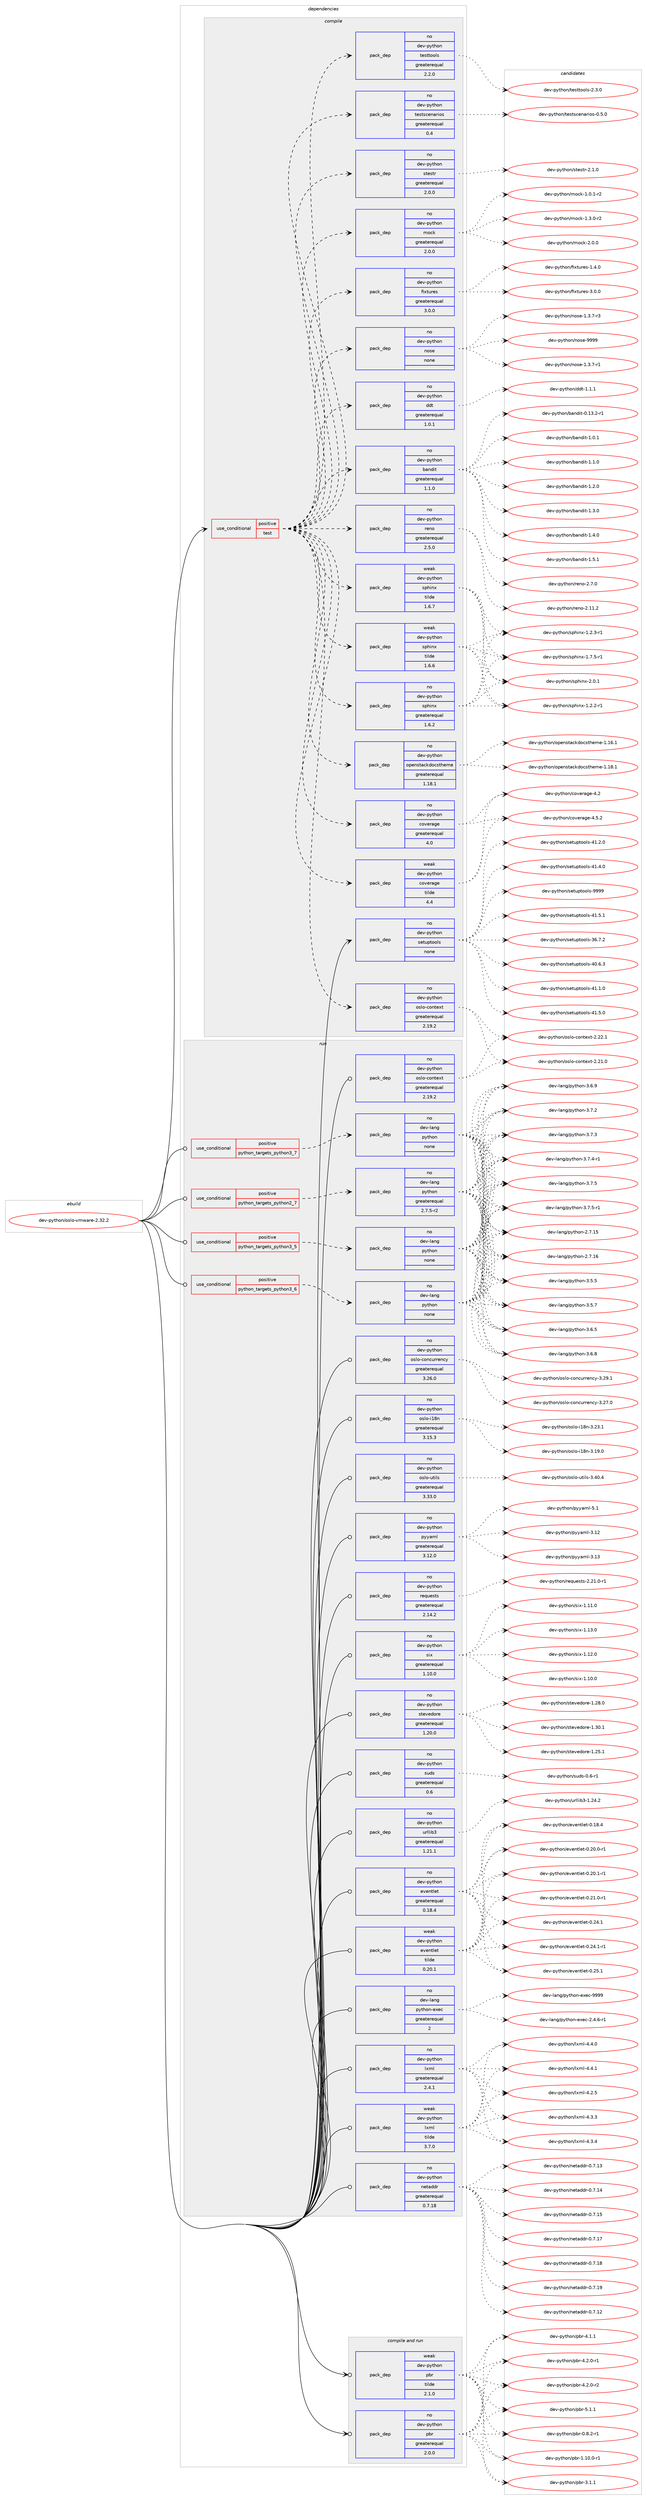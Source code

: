 digraph prolog {

# *************
# Graph options
# *************

newrank=true;
concentrate=true;
compound=true;
graph [rankdir=LR,fontname=Helvetica,fontsize=10,ranksep=1.5];#, ranksep=2.5, nodesep=0.2];
edge  [arrowhead=vee];
node  [fontname=Helvetica,fontsize=10];

# **********
# The ebuild
# **********

subgraph cluster_leftcol {
color=gray;
rank=same;
label=<<i>ebuild</i>>;
id [label="dev-python/oslo-vmware-2.32.2", color=red, width=4, href="../dev-python/oslo-vmware-2.32.2.svg"];
}

# ****************
# The dependencies
# ****************

subgraph cluster_midcol {
color=gray;
label=<<i>dependencies</i>>;
subgraph cluster_compile {
fillcolor="#eeeeee";
style=filled;
label=<<i>compile</i>>;
subgraph cond143905 {
dependency619805 [label=<<TABLE BORDER="0" CELLBORDER="1" CELLSPACING="0" CELLPADDING="4"><TR><TD ROWSPAN="3" CELLPADDING="10">use_conditional</TD></TR><TR><TD>positive</TD></TR><TR><TD>test</TD></TR></TABLE>>, shape=none, color=red];
subgraph pack464090 {
dependency619806 [label=<<TABLE BORDER="0" CELLBORDER="1" CELLSPACING="0" CELLPADDING="4" WIDTH="220"><TR><TD ROWSPAN="6" CELLPADDING="30">pack_dep</TD></TR><TR><TD WIDTH="110">no</TD></TR><TR><TD>dev-python</TD></TR><TR><TD>fixtures</TD></TR><TR><TD>greaterequal</TD></TR><TR><TD>3.0.0</TD></TR></TABLE>>, shape=none, color=blue];
}
dependency619805:e -> dependency619806:w [weight=20,style="dashed",arrowhead="vee"];
subgraph pack464091 {
dependency619807 [label=<<TABLE BORDER="0" CELLBORDER="1" CELLSPACING="0" CELLPADDING="4" WIDTH="220"><TR><TD ROWSPAN="6" CELLPADDING="30">pack_dep</TD></TR><TR><TD WIDTH="110">no</TD></TR><TR><TD>dev-python</TD></TR><TR><TD>mock</TD></TR><TR><TD>greaterequal</TD></TR><TR><TD>2.0.0</TD></TR></TABLE>>, shape=none, color=blue];
}
dependency619805:e -> dependency619807:w [weight=20,style="dashed",arrowhead="vee"];
subgraph pack464092 {
dependency619808 [label=<<TABLE BORDER="0" CELLBORDER="1" CELLSPACING="0" CELLPADDING="4" WIDTH="220"><TR><TD ROWSPAN="6" CELLPADDING="30">pack_dep</TD></TR><TR><TD WIDTH="110">no</TD></TR><TR><TD>dev-python</TD></TR><TR><TD>stestr</TD></TR><TR><TD>greaterequal</TD></TR><TR><TD>2.0.0</TD></TR></TABLE>>, shape=none, color=blue];
}
dependency619805:e -> dependency619808:w [weight=20,style="dashed",arrowhead="vee"];
subgraph pack464093 {
dependency619809 [label=<<TABLE BORDER="0" CELLBORDER="1" CELLSPACING="0" CELLPADDING="4" WIDTH="220"><TR><TD ROWSPAN="6" CELLPADDING="30">pack_dep</TD></TR><TR><TD WIDTH="110">no</TD></TR><TR><TD>dev-python</TD></TR><TR><TD>testscenarios</TD></TR><TR><TD>greaterequal</TD></TR><TR><TD>0.4</TD></TR></TABLE>>, shape=none, color=blue];
}
dependency619805:e -> dependency619809:w [weight=20,style="dashed",arrowhead="vee"];
subgraph pack464094 {
dependency619810 [label=<<TABLE BORDER="0" CELLBORDER="1" CELLSPACING="0" CELLPADDING="4" WIDTH="220"><TR><TD ROWSPAN="6" CELLPADDING="30">pack_dep</TD></TR><TR><TD WIDTH="110">no</TD></TR><TR><TD>dev-python</TD></TR><TR><TD>testtools</TD></TR><TR><TD>greaterequal</TD></TR><TR><TD>2.2.0</TD></TR></TABLE>>, shape=none, color=blue];
}
dependency619805:e -> dependency619810:w [weight=20,style="dashed",arrowhead="vee"];
subgraph pack464095 {
dependency619811 [label=<<TABLE BORDER="0" CELLBORDER="1" CELLSPACING="0" CELLPADDING="4" WIDTH="220"><TR><TD ROWSPAN="6" CELLPADDING="30">pack_dep</TD></TR><TR><TD WIDTH="110">no</TD></TR><TR><TD>dev-python</TD></TR><TR><TD>coverage</TD></TR><TR><TD>greaterequal</TD></TR><TR><TD>4.0</TD></TR></TABLE>>, shape=none, color=blue];
}
dependency619805:e -> dependency619811:w [weight=20,style="dashed",arrowhead="vee"];
subgraph pack464096 {
dependency619812 [label=<<TABLE BORDER="0" CELLBORDER="1" CELLSPACING="0" CELLPADDING="4" WIDTH="220"><TR><TD ROWSPAN="6" CELLPADDING="30">pack_dep</TD></TR><TR><TD WIDTH="110">weak</TD></TR><TR><TD>dev-python</TD></TR><TR><TD>coverage</TD></TR><TR><TD>tilde</TD></TR><TR><TD>4.4</TD></TR></TABLE>>, shape=none, color=blue];
}
dependency619805:e -> dependency619812:w [weight=20,style="dashed",arrowhead="vee"];
subgraph pack464097 {
dependency619813 [label=<<TABLE BORDER="0" CELLBORDER="1" CELLSPACING="0" CELLPADDING="4" WIDTH="220"><TR><TD ROWSPAN="6" CELLPADDING="30">pack_dep</TD></TR><TR><TD WIDTH="110">no</TD></TR><TR><TD>dev-python</TD></TR><TR><TD>openstackdocstheme</TD></TR><TR><TD>greaterequal</TD></TR><TR><TD>1.18.1</TD></TR></TABLE>>, shape=none, color=blue];
}
dependency619805:e -> dependency619813:w [weight=20,style="dashed",arrowhead="vee"];
subgraph pack464098 {
dependency619814 [label=<<TABLE BORDER="0" CELLBORDER="1" CELLSPACING="0" CELLPADDING="4" WIDTH="220"><TR><TD ROWSPAN="6" CELLPADDING="30">pack_dep</TD></TR><TR><TD WIDTH="110">no</TD></TR><TR><TD>dev-python</TD></TR><TR><TD>sphinx</TD></TR><TR><TD>greaterequal</TD></TR><TR><TD>1.6.2</TD></TR></TABLE>>, shape=none, color=blue];
}
dependency619805:e -> dependency619814:w [weight=20,style="dashed",arrowhead="vee"];
subgraph pack464099 {
dependency619815 [label=<<TABLE BORDER="0" CELLBORDER="1" CELLSPACING="0" CELLPADDING="4" WIDTH="220"><TR><TD ROWSPAN="6" CELLPADDING="30">pack_dep</TD></TR><TR><TD WIDTH="110">weak</TD></TR><TR><TD>dev-python</TD></TR><TR><TD>sphinx</TD></TR><TR><TD>tilde</TD></TR><TR><TD>1.6.6</TD></TR></TABLE>>, shape=none, color=blue];
}
dependency619805:e -> dependency619815:w [weight=20,style="dashed",arrowhead="vee"];
subgraph pack464100 {
dependency619816 [label=<<TABLE BORDER="0" CELLBORDER="1" CELLSPACING="0" CELLPADDING="4" WIDTH="220"><TR><TD ROWSPAN="6" CELLPADDING="30">pack_dep</TD></TR><TR><TD WIDTH="110">weak</TD></TR><TR><TD>dev-python</TD></TR><TR><TD>sphinx</TD></TR><TR><TD>tilde</TD></TR><TR><TD>1.6.7</TD></TR></TABLE>>, shape=none, color=blue];
}
dependency619805:e -> dependency619816:w [weight=20,style="dashed",arrowhead="vee"];
subgraph pack464101 {
dependency619817 [label=<<TABLE BORDER="0" CELLBORDER="1" CELLSPACING="0" CELLPADDING="4" WIDTH="220"><TR><TD ROWSPAN="6" CELLPADDING="30">pack_dep</TD></TR><TR><TD WIDTH="110">no</TD></TR><TR><TD>dev-python</TD></TR><TR><TD>reno</TD></TR><TR><TD>greaterequal</TD></TR><TR><TD>2.5.0</TD></TR></TABLE>>, shape=none, color=blue];
}
dependency619805:e -> dependency619817:w [weight=20,style="dashed",arrowhead="vee"];
subgraph pack464102 {
dependency619818 [label=<<TABLE BORDER="0" CELLBORDER="1" CELLSPACING="0" CELLPADDING="4" WIDTH="220"><TR><TD ROWSPAN="6" CELLPADDING="30">pack_dep</TD></TR><TR><TD WIDTH="110">no</TD></TR><TR><TD>dev-python</TD></TR><TR><TD>bandit</TD></TR><TR><TD>greaterequal</TD></TR><TR><TD>1.1.0</TD></TR></TABLE>>, shape=none, color=blue];
}
dependency619805:e -> dependency619818:w [weight=20,style="dashed",arrowhead="vee"];
subgraph pack464103 {
dependency619819 [label=<<TABLE BORDER="0" CELLBORDER="1" CELLSPACING="0" CELLPADDING="4" WIDTH="220"><TR><TD ROWSPAN="6" CELLPADDING="30">pack_dep</TD></TR><TR><TD WIDTH="110">no</TD></TR><TR><TD>dev-python</TD></TR><TR><TD>ddt</TD></TR><TR><TD>greaterequal</TD></TR><TR><TD>1.0.1</TD></TR></TABLE>>, shape=none, color=blue];
}
dependency619805:e -> dependency619819:w [weight=20,style="dashed",arrowhead="vee"];
subgraph pack464104 {
dependency619820 [label=<<TABLE BORDER="0" CELLBORDER="1" CELLSPACING="0" CELLPADDING="4" WIDTH="220"><TR><TD ROWSPAN="6" CELLPADDING="30">pack_dep</TD></TR><TR><TD WIDTH="110">no</TD></TR><TR><TD>dev-python</TD></TR><TR><TD>nose</TD></TR><TR><TD>none</TD></TR><TR><TD></TD></TR></TABLE>>, shape=none, color=blue];
}
dependency619805:e -> dependency619820:w [weight=20,style="dashed",arrowhead="vee"];
subgraph pack464105 {
dependency619821 [label=<<TABLE BORDER="0" CELLBORDER="1" CELLSPACING="0" CELLPADDING="4" WIDTH="220"><TR><TD ROWSPAN="6" CELLPADDING="30">pack_dep</TD></TR><TR><TD WIDTH="110">no</TD></TR><TR><TD>dev-python</TD></TR><TR><TD>oslo-context</TD></TR><TR><TD>greaterequal</TD></TR><TR><TD>2.19.2</TD></TR></TABLE>>, shape=none, color=blue];
}
dependency619805:e -> dependency619821:w [weight=20,style="dashed",arrowhead="vee"];
}
id:e -> dependency619805:w [weight=20,style="solid",arrowhead="vee"];
subgraph pack464106 {
dependency619822 [label=<<TABLE BORDER="0" CELLBORDER="1" CELLSPACING="0" CELLPADDING="4" WIDTH="220"><TR><TD ROWSPAN="6" CELLPADDING="30">pack_dep</TD></TR><TR><TD WIDTH="110">no</TD></TR><TR><TD>dev-python</TD></TR><TR><TD>setuptools</TD></TR><TR><TD>none</TD></TR><TR><TD></TD></TR></TABLE>>, shape=none, color=blue];
}
id:e -> dependency619822:w [weight=20,style="solid",arrowhead="vee"];
}
subgraph cluster_compileandrun {
fillcolor="#eeeeee";
style=filled;
label=<<i>compile and run</i>>;
subgraph pack464107 {
dependency619823 [label=<<TABLE BORDER="0" CELLBORDER="1" CELLSPACING="0" CELLPADDING="4" WIDTH="220"><TR><TD ROWSPAN="6" CELLPADDING="30">pack_dep</TD></TR><TR><TD WIDTH="110">no</TD></TR><TR><TD>dev-python</TD></TR><TR><TD>pbr</TD></TR><TR><TD>greaterequal</TD></TR><TR><TD>2.0.0</TD></TR></TABLE>>, shape=none, color=blue];
}
id:e -> dependency619823:w [weight=20,style="solid",arrowhead="odotvee"];
subgraph pack464108 {
dependency619824 [label=<<TABLE BORDER="0" CELLBORDER="1" CELLSPACING="0" CELLPADDING="4" WIDTH="220"><TR><TD ROWSPAN="6" CELLPADDING="30">pack_dep</TD></TR><TR><TD WIDTH="110">weak</TD></TR><TR><TD>dev-python</TD></TR><TR><TD>pbr</TD></TR><TR><TD>tilde</TD></TR><TR><TD>2.1.0</TD></TR></TABLE>>, shape=none, color=blue];
}
id:e -> dependency619824:w [weight=20,style="solid",arrowhead="odotvee"];
}
subgraph cluster_run {
fillcolor="#eeeeee";
style=filled;
label=<<i>run</i>>;
subgraph cond143906 {
dependency619825 [label=<<TABLE BORDER="0" CELLBORDER="1" CELLSPACING="0" CELLPADDING="4"><TR><TD ROWSPAN="3" CELLPADDING="10">use_conditional</TD></TR><TR><TD>positive</TD></TR><TR><TD>python_targets_python2_7</TD></TR></TABLE>>, shape=none, color=red];
subgraph pack464109 {
dependency619826 [label=<<TABLE BORDER="0" CELLBORDER="1" CELLSPACING="0" CELLPADDING="4" WIDTH="220"><TR><TD ROWSPAN="6" CELLPADDING="30">pack_dep</TD></TR><TR><TD WIDTH="110">no</TD></TR><TR><TD>dev-lang</TD></TR><TR><TD>python</TD></TR><TR><TD>greaterequal</TD></TR><TR><TD>2.7.5-r2</TD></TR></TABLE>>, shape=none, color=blue];
}
dependency619825:e -> dependency619826:w [weight=20,style="dashed",arrowhead="vee"];
}
id:e -> dependency619825:w [weight=20,style="solid",arrowhead="odot"];
subgraph cond143907 {
dependency619827 [label=<<TABLE BORDER="0" CELLBORDER="1" CELLSPACING="0" CELLPADDING="4"><TR><TD ROWSPAN="3" CELLPADDING="10">use_conditional</TD></TR><TR><TD>positive</TD></TR><TR><TD>python_targets_python3_5</TD></TR></TABLE>>, shape=none, color=red];
subgraph pack464110 {
dependency619828 [label=<<TABLE BORDER="0" CELLBORDER="1" CELLSPACING="0" CELLPADDING="4" WIDTH="220"><TR><TD ROWSPAN="6" CELLPADDING="30">pack_dep</TD></TR><TR><TD WIDTH="110">no</TD></TR><TR><TD>dev-lang</TD></TR><TR><TD>python</TD></TR><TR><TD>none</TD></TR><TR><TD></TD></TR></TABLE>>, shape=none, color=blue];
}
dependency619827:e -> dependency619828:w [weight=20,style="dashed",arrowhead="vee"];
}
id:e -> dependency619827:w [weight=20,style="solid",arrowhead="odot"];
subgraph cond143908 {
dependency619829 [label=<<TABLE BORDER="0" CELLBORDER="1" CELLSPACING="0" CELLPADDING="4"><TR><TD ROWSPAN="3" CELLPADDING="10">use_conditional</TD></TR><TR><TD>positive</TD></TR><TR><TD>python_targets_python3_6</TD></TR></TABLE>>, shape=none, color=red];
subgraph pack464111 {
dependency619830 [label=<<TABLE BORDER="0" CELLBORDER="1" CELLSPACING="0" CELLPADDING="4" WIDTH="220"><TR><TD ROWSPAN="6" CELLPADDING="30">pack_dep</TD></TR><TR><TD WIDTH="110">no</TD></TR><TR><TD>dev-lang</TD></TR><TR><TD>python</TD></TR><TR><TD>none</TD></TR><TR><TD></TD></TR></TABLE>>, shape=none, color=blue];
}
dependency619829:e -> dependency619830:w [weight=20,style="dashed",arrowhead="vee"];
}
id:e -> dependency619829:w [weight=20,style="solid",arrowhead="odot"];
subgraph cond143909 {
dependency619831 [label=<<TABLE BORDER="0" CELLBORDER="1" CELLSPACING="0" CELLPADDING="4"><TR><TD ROWSPAN="3" CELLPADDING="10">use_conditional</TD></TR><TR><TD>positive</TD></TR><TR><TD>python_targets_python3_7</TD></TR></TABLE>>, shape=none, color=red];
subgraph pack464112 {
dependency619832 [label=<<TABLE BORDER="0" CELLBORDER="1" CELLSPACING="0" CELLPADDING="4" WIDTH="220"><TR><TD ROWSPAN="6" CELLPADDING="30">pack_dep</TD></TR><TR><TD WIDTH="110">no</TD></TR><TR><TD>dev-lang</TD></TR><TR><TD>python</TD></TR><TR><TD>none</TD></TR><TR><TD></TD></TR></TABLE>>, shape=none, color=blue];
}
dependency619831:e -> dependency619832:w [weight=20,style="dashed",arrowhead="vee"];
}
id:e -> dependency619831:w [weight=20,style="solid",arrowhead="odot"];
subgraph pack464113 {
dependency619833 [label=<<TABLE BORDER="0" CELLBORDER="1" CELLSPACING="0" CELLPADDING="4" WIDTH="220"><TR><TD ROWSPAN="6" CELLPADDING="30">pack_dep</TD></TR><TR><TD WIDTH="110">no</TD></TR><TR><TD>dev-lang</TD></TR><TR><TD>python-exec</TD></TR><TR><TD>greaterequal</TD></TR><TR><TD>2</TD></TR></TABLE>>, shape=none, color=blue];
}
id:e -> dependency619833:w [weight=20,style="solid",arrowhead="odot"];
subgraph pack464114 {
dependency619834 [label=<<TABLE BORDER="0" CELLBORDER="1" CELLSPACING="0" CELLPADDING="4" WIDTH="220"><TR><TD ROWSPAN="6" CELLPADDING="30">pack_dep</TD></TR><TR><TD WIDTH="110">no</TD></TR><TR><TD>dev-python</TD></TR><TR><TD>eventlet</TD></TR><TR><TD>greaterequal</TD></TR><TR><TD>0.18.4</TD></TR></TABLE>>, shape=none, color=blue];
}
id:e -> dependency619834:w [weight=20,style="solid",arrowhead="odot"];
subgraph pack464115 {
dependency619835 [label=<<TABLE BORDER="0" CELLBORDER="1" CELLSPACING="0" CELLPADDING="4" WIDTH="220"><TR><TD ROWSPAN="6" CELLPADDING="30">pack_dep</TD></TR><TR><TD WIDTH="110">no</TD></TR><TR><TD>dev-python</TD></TR><TR><TD>lxml</TD></TR><TR><TD>greaterequal</TD></TR><TR><TD>2.4.1</TD></TR></TABLE>>, shape=none, color=blue];
}
id:e -> dependency619835:w [weight=20,style="solid",arrowhead="odot"];
subgraph pack464116 {
dependency619836 [label=<<TABLE BORDER="0" CELLBORDER="1" CELLSPACING="0" CELLPADDING="4" WIDTH="220"><TR><TD ROWSPAN="6" CELLPADDING="30">pack_dep</TD></TR><TR><TD WIDTH="110">no</TD></TR><TR><TD>dev-python</TD></TR><TR><TD>netaddr</TD></TR><TR><TD>greaterequal</TD></TR><TR><TD>0.7.18</TD></TR></TABLE>>, shape=none, color=blue];
}
id:e -> dependency619836:w [weight=20,style="solid",arrowhead="odot"];
subgraph pack464117 {
dependency619837 [label=<<TABLE BORDER="0" CELLBORDER="1" CELLSPACING="0" CELLPADDING="4" WIDTH="220"><TR><TD ROWSPAN="6" CELLPADDING="30">pack_dep</TD></TR><TR><TD WIDTH="110">no</TD></TR><TR><TD>dev-python</TD></TR><TR><TD>oslo-concurrency</TD></TR><TR><TD>greaterequal</TD></TR><TR><TD>3.26.0</TD></TR></TABLE>>, shape=none, color=blue];
}
id:e -> dependency619837:w [weight=20,style="solid",arrowhead="odot"];
subgraph pack464118 {
dependency619838 [label=<<TABLE BORDER="0" CELLBORDER="1" CELLSPACING="0" CELLPADDING="4" WIDTH="220"><TR><TD ROWSPAN="6" CELLPADDING="30">pack_dep</TD></TR><TR><TD WIDTH="110">no</TD></TR><TR><TD>dev-python</TD></TR><TR><TD>oslo-context</TD></TR><TR><TD>greaterequal</TD></TR><TR><TD>2.19.2</TD></TR></TABLE>>, shape=none, color=blue];
}
id:e -> dependency619838:w [weight=20,style="solid",arrowhead="odot"];
subgraph pack464119 {
dependency619839 [label=<<TABLE BORDER="0" CELLBORDER="1" CELLSPACING="0" CELLPADDING="4" WIDTH="220"><TR><TD ROWSPAN="6" CELLPADDING="30">pack_dep</TD></TR><TR><TD WIDTH="110">no</TD></TR><TR><TD>dev-python</TD></TR><TR><TD>oslo-i18n</TD></TR><TR><TD>greaterequal</TD></TR><TR><TD>3.15.3</TD></TR></TABLE>>, shape=none, color=blue];
}
id:e -> dependency619839:w [weight=20,style="solid",arrowhead="odot"];
subgraph pack464120 {
dependency619840 [label=<<TABLE BORDER="0" CELLBORDER="1" CELLSPACING="0" CELLPADDING="4" WIDTH="220"><TR><TD ROWSPAN="6" CELLPADDING="30">pack_dep</TD></TR><TR><TD WIDTH="110">no</TD></TR><TR><TD>dev-python</TD></TR><TR><TD>oslo-utils</TD></TR><TR><TD>greaterequal</TD></TR><TR><TD>3.33.0</TD></TR></TABLE>>, shape=none, color=blue];
}
id:e -> dependency619840:w [weight=20,style="solid",arrowhead="odot"];
subgraph pack464121 {
dependency619841 [label=<<TABLE BORDER="0" CELLBORDER="1" CELLSPACING="0" CELLPADDING="4" WIDTH="220"><TR><TD ROWSPAN="6" CELLPADDING="30">pack_dep</TD></TR><TR><TD WIDTH="110">no</TD></TR><TR><TD>dev-python</TD></TR><TR><TD>pyyaml</TD></TR><TR><TD>greaterequal</TD></TR><TR><TD>3.12.0</TD></TR></TABLE>>, shape=none, color=blue];
}
id:e -> dependency619841:w [weight=20,style="solid",arrowhead="odot"];
subgraph pack464122 {
dependency619842 [label=<<TABLE BORDER="0" CELLBORDER="1" CELLSPACING="0" CELLPADDING="4" WIDTH="220"><TR><TD ROWSPAN="6" CELLPADDING="30">pack_dep</TD></TR><TR><TD WIDTH="110">no</TD></TR><TR><TD>dev-python</TD></TR><TR><TD>requests</TD></TR><TR><TD>greaterequal</TD></TR><TR><TD>2.14.2</TD></TR></TABLE>>, shape=none, color=blue];
}
id:e -> dependency619842:w [weight=20,style="solid",arrowhead="odot"];
subgraph pack464123 {
dependency619843 [label=<<TABLE BORDER="0" CELLBORDER="1" CELLSPACING="0" CELLPADDING="4" WIDTH="220"><TR><TD ROWSPAN="6" CELLPADDING="30">pack_dep</TD></TR><TR><TD WIDTH="110">no</TD></TR><TR><TD>dev-python</TD></TR><TR><TD>six</TD></TR><TR><TD>greaterequal</TD></TR><TR><TD>1.10.0</TD></TR></TABLE>>, shape=none, color=blue];
}
id:e -> dependency619843:w [weight=20,style="solid",arrowhead="odot"];
subgraph pack464124 {
dependency619844 [label=<<TABLE BORDER="0" CELLBORDER="1" CELLSPACING="0" CELLPADDING="4" WIDTH="220"><TR><TD ROWSPAN="6" CELLPADDING="30">pack_dep</TD></TR><TR><TD WIDTH="110">no</TD></TR><TR><TD>dev-python</TD></TR><TR><TD>stevedore</TD></TR><TR><TD>greaterequal</TD></TR><TR><TD>1.20.0</TD></TR></TABLE>>, shape=none, color=blue];
}
id:e -> dependency619844:w [weight=20,style="solid",arrowhead="odot"];
subgraph pack464125 {
dependency619845 [label=<<TABLE BORDER="0" CELLBORDER="1" CELLSPACING="0" CELLPADDING="4" WIDTH="220"><TR><TD ROWSPAN="6" CELLPADDING="30">pack_dep</TD></TR><TR><TD WIDTH="110">no</TD></TR><TR><TD>dev-python</TD></TR><TR><TD>suds</TD></TR><TR><TD>greaterequal</TD></TR><TR><TD>0.6</TD></TR></TABLE>>, shape=none, color=blue];
}
id:e -> dependency619845:w [weight=20,style="solid",arrowhead="odot"];
subgraph pack464126 {
dependency619846 [label=<<TABLE BORDER="0" CELLBORDER="1" CELLSPACING="0" CELLPADDING="4" WIDTH="220"><TR><TD ROWSPAN="6" CELLPADDING="30">pack_dep</TD></TR><TR><TD WIDTH="110">no</TD></TR><TR><TD>dev-python</TD></TR><TR><TD>urllib3</TD></TR><TR><TD>greaterequal</TD></TR><TR><TD>1.21.1</TD></TR></TABLE>>, shape=none, color=blue];
}
id:e -> dependency619846:w [weight=20,style="solid",arrowhead="odot"];
subgraph pack464127 {
dependency619847 [label=<<TABLE BORDER="0" CELLBORDER="1" CELLSPACING="0" CELLPADDING="4" WIDTH="220"><TR><TD ROWSPAN="6" CELLPADDING="30">pack_dep</TD></TR><TR><TD WIDTH="110">weak</TD></TR><TR><TD>dev-python</TD></TR><TR><TD>eventlet</TD></TR><TR><TD>tilde</TD></TR><TR><TD>0.20.1</TD></TR></TABLE>>, shape=none, color=blue];
}
id:e -> dependency619847:w [weight=20,style="solid",arrowhead="odot"];
subgraph pack464128 {
dependency619848 [label=<<TABLE BORDER="0" CELLBORDER="1" CELLSPACING="0" CELLPADDING="4" WIDTH="220"><TR><TD ROWSPAN="6" CELLPADDING="30">pack_dep</TD></TR><TR><TD WIDTH="110">weak</TD></TR><TR><TD>dev-python</TD></TR><TR><TD>lxml</TD></TR><TR><TD>tilde</TD></TR><TR><TD>3.7.0</TD></TR></TABLE>>, shape=none, color=blue];
}
id:e -> dependency619848:w [weight=20,style="solid",arrowhead="odot"];
}
}

# **************
# The candidates
# **************

subgraph cluster_choices {
rank=same;
color=gray;
label=<<i>candidates</i>>;

subgraph choice464090 {
color=black;
nodesep=1;
choice1001011184511212111610411111047102105120116117114101115454946524648 [label="dev-python/fixtures-1.4.0", color=red, width=4,href="../dev-python/fixtures-1.4.0.svg"];
choice1001011184511212111610411111047102105120116117114101115455146484648 [label="dev-python/fixtures-3.0.0", color=red, width=4,href="../dev-python/fixtures-3.0.0.svg"];
dependency619806:e -> choice1001011184511212111610411111047102105120116117114101115454946524648:w [style=dotted,weight="100"];
dependency619806:e -> choice1001011184511212111610411111047102105120116117114101115455146484648:w [style=dotted,weight="100"];
}
subgraph choice464091 {
color=black;
nodesep=1;
choice1001011184511212111610411111047109111991074549464846494511450 [label="dev-python/mock-1.0.1-r2", color=red, width=4,href="../dev-python/mock-1.0.1-r2.svg"];
choice1001011184511212111610411111047109111991074549465146484511450 [label="dev-python/mock-1.3.0-r2", color=red, width=4,href="../dev-python/mock-1.3.0-r2.svg"];
choice100101118451121211161041111104710911199107455046484648 [label="dev-python/mock-2.0.0", color=red, width=4,href="../dev-python/mock-2.0.0.svg"];
dependency619807:e -> choice1001011184511212111610411111047109111991074549464846494511450:w [style=dotted,weight="100"];
dependency619807:e -> choice1001011184511212111610411111047109111991074549465146484511450:w [style=dotted,weight="100"];
dependency619807:e -> choice100101118451121211161041111104710911199107455046484648:w [style=dotted,weight="100"];
}
subgraph choice464092 {
color=black;
nodesep=1;
choice1001011184511212111610411111047115116101115116114455046494648 [label="dev-python/stestr-2.1.0", color=red, width=4,href="../dev-python/stestr-2.1.0.svg"];
dependency619808:e -> choice1001011184511212111610411111047115116101115116114455046494648:w [style=dotted,weight="100"];
}
subgraph choice464093 {
color=black;
nodesep=1;
choice10010111845112121116104111110471161011151161159910111097114105111115454846534648 [label="dev-python/testscenarios-0.5.0", color=red, width=4,href="../dev-python/testscenarios-0.5.0.svg"];
dependency619809:e -> choice10010111845112121116104111110471161011151161159910111097114105111115454846534648:w [style=dotted,weight="100"];
}
subgraph choice464094 {
color=black;
nodesep=1;
choice1001011184511212111610411111047116101115116116111111108115455046514648 [label="dev-python/testtools-2.3.0", color=red, width=4,href="../dev-python/testtools-2.3.0.svg"];
dependency619810:e -> choice1001011184511212111610411111047116101115116116111111108115455046514648:w [style=dotted,weight="100"];
}
subgraph choice464095 {
color=black;
nodesep=1;
choice1001011184511212111610411111047991111181011149710310145524650 [label="dev-python/coverage-4.2", color=red, width=4,href="../dev-python/coverage-4.2.svg"];
choice10010111845112121116104111110479911111810111497103101455246534650 [label="dev-python/coverage-4.5.2", color=red, width=4,href="../dev-python/coverage-4.5.2.svg"];
dependency619811:e -> choice1001011184511212111610411111047991111181011149710310145524650:w [style=dotted,weight="100"];
dependency619811:e -> choice10010111845112121116104111110479911111810111497103101455246534650:w [style=dotted,weight="100"];
}
subgraph choice464096 {
color=black;
nodesep=1;
choice1001011184511212111610411111047991111181011149710310145524650 [label="dev-python/coverage-4.2", color=red, width=4,href="../dev-python/coverage-4.2.svg"];
choice10010111845112121116104111110479911111810111497103101455246534650 [label="dev-python/coverage-4.5.2", color=red, width=4,href="../dev-python/coverage-4.5.2.svg"];
dependency619812:e -> choice1001011184511212111610411111047991111181011149710310145524650:w [style=dotted,weight="100"];
dependency619812:e -> choice10010111845112121116104111110479911111810111497103101455246534650:w [style=dotted,weight="100"];
}
subgraph choice464097 {
color=black;
nodesep=1;
choice100101118451121211161041111104711111210111011511697991071001119911511610410110910145494649544649 [label="dev-python/openstackdocstheme-1.16.1", color=red, width=4,href="../dev-python/openstackdocstheme-1.16.1.svg"];
choice100101118451121211161041111104711111210111011511697991071001119911511610410110910145494649564649 [label="dev-python/openstackdocstheme-1.18.1", color=red, width=4,href="../dev-python/openstackdocstheme-1.18.1.svg"];
dependency619813:e -> choice100101118451121211161041111104711111210111011511697991071001119911511610410110910145494649544649:w [style=dotted,weight="100"];
dependency619813:e -> choice100101118451121211161041111104711111210111011511697991071001119911511610410110910145494649564649:w [style=dotted,weight="100"];
}
subgraph choice464098 {
color=black;
nodesep=1;
choice10010111845112121116104111110471151121041051101204549465046504511449 [label="dev-python/sphinx-1.2.2-r1", color=red, width=4,href="../dev-python/sphinx-1.2.2-r1.svg"];
choice10010111845112121116104111110471151121041051101204549465046514511449 [label="dev-python/sphinx-1.2.3-r1", color=red, width=4,href="../dev-python/sphinx-1.2.3-r1.svg"];
choice10010111845112121116104111110471151121041051101204549465546534511449 [label="dev-python/sphinx-1.7.5-r1", color=red, width=4,href="../dev-python/sphinx-1.7.5-r1.svg"];
choice1001011184511212111610411111047115112104105110120455046484649 [label="dev-python/sphinx-2.0.1", color=red, width=4,href="../dev-python/sphinx-2.0.1.svg"];
dependency619814:e -> choice10010111845112121116104111110471151121041051101204549465046504511449:w [style=dotted,weight="100"];
dependency619814:e -> choice10010111845112121116104111110471151121041051101204549465046514511449:w [style=dotted,weight="100"];
dependency619814:e -> choice10010111845112121116104111110471151121041051101204549465546534511449:w [style=dotted,weight="100"];
dependency619814:e -> choice1001011184511212111610411111047115112104105110120455046484649:w [style=dotted,weight="100"];
}
subgraph choice464099 {
color=black;
nodesep=1;
choice10010111845112121116104111110471151121041051101204549465046504511449 [label="dev-python/sphinx-1.2.2-r1", color=red, width=4,href="../dev-python/sphinx-1.2.2-r1.svg"];
choice10010111845112121116104111110471151121041051101204549465046514511449 [label="dev-python/sphinx-1.2.3-r1", color=red, width=4,href="../dev-python/sphinx-1.2.3-r1.svg"];
choice10010111845112121116104111110471151121041051101204549465546534511449 [label="dev-python/sphinx-1.7.5-r1", color=red, width=4,href="../dev-python/sphinx-1.7.5-r1.svg"];
choice1001011184511212111610411111047115112104105110120455046484649 [label="dev-python/sphinx-2.0.1", color=red, width=4,href="../dev-python/sphinx-2.0.1.svg"];
dependency619815:e -> choice10010111845112121116104111110471151121041051101204549465046504511449:w [style=dotted,weight="100"];
dependency619815:e -> choice10010111845112121116104111110471151121041051101204549465046514511449:w [style=dotted,weight="100"];
dependency619815:e -> choice10010111845112121116104111110471151121041051101204549465546534511449:w [style=dotted,weight="100"];
dependency619815:e -> choice1001011184511212111610411111047115112104105110120455046484649:w [style=dotted,weight="100"];
}
subgraph choice464100 {
color=black;
nodesep=1;
choice10010111845112121116104111110471151121041051101204549465046504511449 [label="dev-python/sphinx-1.2.2-r1", color=red, width=4,href="../dev-python/sphinx-1.2.2-r1.svg"];
choice10010111845112121116104111110471151121041051101204549465046514511449 [label="dev-python/sphinx-1.2.3-r1", color=red, width=4,href="../dev-python/sphinx-1.2.3-r1.svg"];
choice10010111845112121116104111110471151121041051101204549465546534511449 [label="dev-python/sphinx-1.7.5-r1", color=red, width=4,href="../dev-python/sphinx-1.7.5-r1.svg"];
choice1001011184511212111610411111047115112104105110120455046484649 [label="dev-python/sphinx-2.0.1", color=red, width=4,href="../dev-python/sphinx-2.0.1.svg"];
dependency619816:e -> choice10010111845112121116104111110471151121041051101204549465046504511449:w [style=dotted,weight="100"];
dependency619816:e -> choice10010111845112121116104111110471151121041051101204549465046514511449:w [style=dotted,weight="100"];
dependency619816:e -> choice10010111845112121116104111110471151121041051101204549465546534511449:w [style=dotted,weight="100"];
dependency619816:e -> choice1001011184511212111610411111047115112104105110120455046484649:w [style=dotted,weight="100"];
}
subgraph choice464101 {
color=black;
nodesep=1;
choice100101118451121211161041111104711410111011145504649494650 [label="dev-python/reno-2.11.2", color=red, width=4,href="../dev-python/reno-2.11.2.svg"];
choice1001011184511212111610411111047114101110111455046554648 [label="dev-python/reno-2.7.0", color=red, width=4,href="../dev-python/reno-2.7.0.svg"];
dependency619817:e -> choice100101118451121211161041111104711410111011145504649494650:w [style=dotted,weight="100"];
dependency619817:e -> choice1001011184511212111610411111047114101110111455046554648:w [style=dotted,weight="100"];
}
subgraph choice464102 {
color=black;
nodesep=1;
choice10010111845112121116104111110479897110100105116454846495146504511449 [label="dev-python/bandit-0.13.2-r1", color=red, width=4,href="../dev-python/bandit-0.13.2-r1.svg"];
choice10010111845112121116104111110479897110100105116454946484649 [label="dev-python/bandit-1.0.1", color=red, width=4,href="../dev-python/bandit-1.0.1.svg"];
choice10010111845112121116104111110479897110100105116454946494648 [label="dev-python/bandit-1.1.0", color=red, width=4,href="../dev-python/bandit-1.1.0.svg"];
choice10010111845112121116104111110479897110100105116454946504648 [label="dev-python/bandit-1.2.0", color=red, width=4,href="../dev-python/bandit-1.2.0.svg"];
choice10010111845112121116104111110479897110100105116454946514648 [label="dev-python/bandit-1.3.0", color=red, width=4,href="../dev-python/bandit-1.3.0.svg"];
choice10010111845112121116104111110479897110100105116454946524648 [label="dev-python/bandit-1.4.0", color=red, width=4,href="../dev-python/bandit-1.4.0.svg"];
choice10010111845112121116104111110479897110100105116454946534649 [label="dev-python/bandit-1.5.1", color=red, width=4,href="../dev-python/bandit-1.5.1.svg"];
dependency619818:e -> choice10010111845112121116104111110479897110100105116454846495146504511449:w [style=dotted,weight="100"];
dependency619818:e -> choice10010111845112121116104111110479897110100105116454946484649:w [style=dotted,weight="100"];
dependency619818:e -> choice10010111845112121116104111110479897110100105116454946494648:w [style=dotted,weight="100"];
dependency619818:e -> choice10010111845112121116104111110479897110100105116454946504648:w [style=dotted,weight="100"];
dependency619818:e -> choice10010111845112121116104111110479897110100105116454946514648:w [style=dotted,weight="100"];
dependency619818:e -> choice10010111845112121116104111110479897110100105116454946524648:w [style=dotted,weight="100"];
dependency619818:e -> choice10010111845112121116104111110479897110100105116454946534649:w [style=dotted,weight="100"];
}
subgraph choice464103 {
color=black;
nodesep=1;
choice1001011184511212111610411111047100100116454946494649 [label="dev-python/ddt-1.1.1", color=red, width=4,href="../dev-python/ddt-1.1.1.svg"];
dependency619819:e -> choice1001011184511212111610411111047100100116454946494649:w [style=dotted,weight="100"];
}
subgraph choice464104 {
color=black;
nodesep=1;
choice10010111845112121116104111110471101111151014549465146554511449 [label="dev-python/nose-1.3.7-r1", color=red, width=4,href="../dev-python/nose-1.3.7-r1.svg"];
choice10010111845112121116104111110471101111151014549465146554511451 [label="dev-python/nose-1.3.7-r3", color=red, width=4,href="../dev-python/nose-1.3.7-r3.svg"];
choice10010111845112121116104111110471101111151014557575757 [label="dev-python/nose-9999", color=red, width=4,href="../dev-python/nose-9999.svg"];
dependency619820:e -> choice10010111845112121116104111110471101111151014549465146554511449:w [style=dotted,weight="100"];
dependency619820:e -> choice10010111845112121116104111110471101111151014549465146554511451:w [style=dotted,weight="100"];
dependency619820:e -> choice10010111845112121116104111110471101111151014557575757:w [style=dotted,weight="100"];
}
subgraph choice464105 {
color=black;
nodesep=1;
choice1001011184511212111610411111047111115108111459911111011610112011645504650494648 [label="dev-python/oslo-context-2.21.0", color=red, width=4,href="../dev-python/oslo-context-2.21.0.svg"];
choice1001011184511212111610411111047111115108111459911111011610112011645504650504649 [label="dev-python/oslo-context-2.22.1", color=red, width=4,href="../dev-python/oslo-context-2.22.1.svg"];
dependency619821:e -> choice1001011184511212111610411111047111115108111459911111011610112011645504650494648:w [style=dotted,weight="100"];
dependency619821:e -> choice1001011184511212111610411111047111115108111459911111011610112011645504650504649:w [style=dotted,weight="100"];
}
subgraph choice464106 {
color=black;
nodesep=1;
choice100101118451121211161041111104711510111611711211611111110811545515446554650 [label="dev-python/setuptools-36.7.2", color=red, width=4,href="../dev-python/setuptools-36.7.2.svg"];
choice100101118451121211161041111104711510111611711211611111110811545524846544651 [label="dev-python/setuptools-40.6.3", color=red, width=4,href="../dev-python/setuptools-40.6.3.svg"];
choice100101118451121211161041111104711510111611711211611111110811545524946494648 [label="dev-python/setuptools-41.1.0", color=red, width=4,href="../dev-python/setuptools-41.1.0.svg"];
choice100101118451121211161041111104711510111611711211611111110811545524946504648 [label="dev-python/setuptools-41.2.0", color=red, width=4,href="../dev-python/setuptools-41.2.0.svg"];
choice100101118451121211161041111104711510111611711211611111110811545524946524648 [label="dev-python/setuptools-41.4.0", color=red, width=4,href="../dev-python/setuptools-41.4.0.svg"];
choice100101118451121211161041111104711510111611711211611111110811545524946534648 [label="dev-python/setuptools-41.5.0", color=red, width=4,href="../dev-python/setuptools-41.5.0.svg"];
choice100101118451121211161041111104711510111611711211611111110811545524946534649 [label="dev-python/setuptools-41.5.1", color=red, width=4,href="../dev-python/setuptools-41.5.1.svg"];
choice10010111845112121116104111110471151011161171121161111111081154557575757 [label="dev-python/setuptools-9999", color=red, width=4,href="../dev-python/setuptools-9999.svg"];
dependency619822:e -> choice100101118451121211161041111104711510111611711211611111110811545515446554650:w [style=dotted,weight="100"];
dependency619822:e -> choice100101118451121211161041111104711510111611711211611111110811545524846544651:w [style=dotted,weight="100"];
dependency619822:e -> choice100101118451121211161041111104711510111611711211611111110811545524946494648:w [style=dotted,weight="100"];
dependency619822:e -> choice100101118451121211161041111104711510111611711211611111110811545524946504648:w [style=dotted,weight="100"];
dependency619822:e -> choice100101118451121211161041111104711510111611711211611111110811545524946524648:w [style=dotted,weight="100"];
dependency619822:e -> choice100101118451121211161041111104711510111611711211611111110811545524946534648:w [style=dotted,weight="100"];
dependency619822:e -> choice100101118451121211161041111104711510111611711211611111110811545524946534649:w [style=dotted,weight="100"];
dependency619822:e -> choice10010111845112121116104111110471151011161171121161111111081154557575757:w [style=dotted,weight="100"];
}
subgraph choice464107 {
color=black;
nodesep=1;
choice1001011184511212111610411111047112981144548465646504511449 [label="dev-python/pbr-0.8.2-r1", color=red, width=4,href="../dev-python/pbr-0.8.2-r1.svg"];
choice100101118451121211161041111104711298114454946494846484511449 [label="dev-python/pbr-1.10.0-r1", color=red, width=4,href="../dev-python/pbr-1.10.0-r1.svg"];
choice100101118451121211161041111104711298114455146494649 [label="dev-python/pbr-3.1.1", color=red, width=4,href="../dev-python/pbr-3.1.1.svg"];
choice100101118451121211161041111104711298114455246494649 [label="dev-python/pbr-4.1.1", color=red, width=4,href="../dev-python/pbr-4.1.1.svg"];
choice1001011184511212111610411111047112981144552465046484511449 [label="dev-python/pbr-4.2.0-r1", color=red, width=4,href="../dev-python/pbr-4.2.0-r1.svg"];
choice1001011184511212111610411111047112981144552465046484511450 [label="dev-python/pbr-4.2.0-r2", color=red, width=4,href="../dev-python/pbr-4.2.0-r2.svg"];
choice100101118451121211161041111104711298114455346494649 [label="dev-python/pbr-5.1.1", color=red, width=4,href="../dev-python/pbr-5.1.1.svg"];
dependency619823:e -> choice1001011184511212111610411111047112981144548465646504511449:w [style=dotted,weight="100"];
dependency619823:e -> choice100101118451121211161041111104711298114454946494846484511449:w [style=dotted,weight="100"];
dependency619823:e -> choice100101118451121211161041111104711298114455146494649:w [style=dotted,weight="100"];
dependency619823:e -> choice100101118451121211161041111104711298114455246494649:w [style=dotted,weight="100"];
dependency619823:e -> choice1001011184511212111610411111047112981144552465046484511449:w [style=dotted,weight="100"];
dependency619823:e -> choice1001011184511212111610411111047112981144552465046484511450:w [style=dotted,weight="100"];
dependency619823:e -> choice100101118451121211161041111104711298114455346494649:w [style=dotted,weight="100"];
}
subgraph choice464108 {
color=black;
nodesep=1;
choice1001011184511212111610411111047112981144548465646504511449 [label="dev-python/pbr-0.8.2-r1", color=red, width=4,href="../dev-python/pbr-0.8.2-r1.svg"];
choice100101118451121211161041111104711298114454946494846484511449 [label="dev-python/pbr-1.10.0-r1", color=red, width=4,href="../dev-python/pbr-1.10.0-r1.svg"];
choice100101118451121211161041111104711298114455146494649 [label="dev-python/pbr-3.1.1", color=red, width=4,href="../dev-python/pbr-3.1.1.svg"];
choice100101118451121211161041111104711298114455246494649 [label="dev-python/pbr-4.1.1", color=red, width=4,href="../dev-python/pbr-4.1.1.svg"];
choice1001011184511212111610411111047112981144552465046484511449 [label="dev-python/pbr-4.2.0-r1", color=red, width=4,href="../dev-python/pbr-4.2.0-r1.svg"];
choice1001011184511212111610411111047112981144552465046484511450 [label="dev-python/pbr-4.2.0-r2", color=red, width=4,href="../dev-python/pbr-4.2.0-r2.svg"];
choice100101118451121211161041111104711298114455346494649 [label="dev-python/pbr-5.1.1", color=red, width=4,href="../dev-python/pbr-5.1.1.svg"];
dependency619824:e -> choice1001011184511212111610411111047112981144548465646504511449:w [style=dotted,weight="100"];
dependency619824:e -> choice100101118451121211161041111104711298114454946494846484511449:w [style=dotted,weight="100"];
dependency619824:e -> choice100101118451121211161041111104711298114455146494649:w [style=dotted,weight="100"];
dependency619824:e -> choice100101118451121211161041111104711298114455246494649:w [style=dotted,weight="100"];
dependency619824:e -> choice1001011184511212111610411111047112981144552465046484511449:w [style=dotted,weight="100"];
dependency619824:e -> choice1001011184511212111610411111047112981144552465046484511450:w [style=dotted,weight="100"];
dependency619824:e -> choice100101118451121211161041111104711298114455346494649:w [style=dotted,weight="100"];
}
subgraph choice464109 {
color=black;
nodesep=1;
choice10010111845108971101034711212111610411111045504655464953 [label="dev-lang/python-2.7.15", color=red, width=4,href="../dev-lang/python-2.7.15.svg"];
choice10010111845108971101034711212111610411111045504655464954 [label="dev-lang/python-2.7.16", color=red, width=4,href="../dev-lang/python-2.7.16.svg"];
choice100101118451089711010347112121116104111110455146534653 [label="dev-lang/python-3.5.5", color=red, width=4,href="../dev-lang/python-3.5.5.svg"];
choice100101118451089711010347112121116104111110455146534655 [label="dev-lang/python-3.5.7", color=red, width=4,href="../dev-lang/python-3.5.7.svg"];
choice100101118451089711010347112121116104111110455146544653 [label="dev-lang/python-3.6.5", color=red, width=4,href="../dev-lang/python-3.6.5.svg"];
choice100101118451089711010347112121116104111110455146544656 [label="dev-lang/python-3.6.8", color=red, width=4,href="../dev-lang/python-3.6.8.svg"];
choice100101118451089711010347112121116104111110455146544657 [label="dev-lang/python-3.6.9", color=red, width=4,href="../dev-lang/python-3.6.9.svg"];
choice100101118451089711010347112121116104111110455146554650 [label="dev-lang/python-3.7.2", color=red, width=4,href="../dev-lang/python-3.7.2.svg"];
choice100101118451089711010347112121116104111110455146554651 [label="dev-lang/python-3.7.3", color=red, width=4,href="../dev-lang/python-3.7.3.svg"];
choice1001011184510897110103471121211161041111104551465546524511449 [label="dev-lang/python-3.7.4-r1", color=red, width=4,href="../dev-lang/python-3.7.4-r1.svg"];
choice100101118451089711010347112121116104111110455146554653 [label="dev-lang/python-3.7.5", color=red, width=4,href="../dev-lang/python-3.7.5.svg"];
choice1001011184510897110103471121211161041111104551465546534511449 [label="dev-lang/python-3.7.5-r1", color=red, width=4,href="../dev-lang/python-3.7.5-r1.svg"];
dependency619826:e -> choice10010111845108971101034711212111610411111045504655464953:w [style=dotted,weight="100"];
dependency619826:e -> choice10010111845108971101034711212111610411111045504655464954:w [style=dotted,weight="100"];
dependency619826:e -> choice100101118451089711010347112121116104111110455146534653:w [style=dotted,weight="100"];
dependency619826:e -> choice100101118451089711010347112121116104111110455146534655:w [style=dotted,weight="100"];
dependency619826:e -> choice100101118451089711010347112121116104111110455146544653:w [style=dotted,weight="100"];
dependency619826:e -> choice100101118451089711010347112121116104111110455146544656:w [style=dotted,weight="100"];
dependency619826:e -> choice100101118451089711010347112121116104111110455146544657:w [style=dotted,weight="100"];
dependency619826:e -> choice100101118451089711010347112121116104111110455146554650:w [style=dotted,weight="100"];
dependency619826:e -> choice100101118451089711010347112121116104111110455146554651:w [style=dotted,weight="100"];
dependency619826:e -> choice1001011184510897110103471121211161041111104551465546524511449:w [style=dotted,weight="100"];
dependency619826:e -> choice100101118451089711010347112121116104111110455146554653:w [style=dotted,weight="100"];
dependency619826:e -> choice1001011184510897110103471121211161041111104551465546534511449:w [style=dotted,weight="100"];
}
subgraph choice464110 {
color=black;
nodesep=1;
choice10010111845108971101034711212111610411111045504655464953 [label="dev-lang/python-2.7.15", color=red, width=4,href="../dev-lang/python-2.7.15.svg"];
choice10010111845108971101034711212111610411111045504655464954 [label="dev-lang/python-2.7.16", color=red, width=4,href="../dev-lang/python-2.7.16.svg"];
choice100101118451089711010347112121116104111110455146534653 [label="dev-lang/python-3.5.5", color=red, width=4,href="../dev-lang/python-3.5.5.svg"];
choice100101118451089711010347112121116104111110455146534655 [label="dev-lang/python-3.5.7", color=red, width=4,href="../dev-lang/python-3.5.7.svg"];
choice100101118451089711010347112121116104111110455146544653 [label="dev-lang/python-3.6.5", color=red, width=4,href="../dev-lang/python-3.6.5.svg"];
choice100101118451089711010347112121116104111110455146544656 [label="dev-lang/python-3.6.8", color=red, width=4,href="../dev-lang/python-3.6.8.svg"];
choice100101118451089711010347112121116104111110455146544657 [label="dev-lang/python-3.6.9", color=red, width=4,href="../dev-lang/python-3.6.9.svg"];
choice100101118451089711010347112121116104111110455146554650 [label="dev-lang/python-3.7.2", color=red, width=4,href="../dev-lang/python-3.7.2.svg"];
choice100101118451089711010347112121116104111110455146554651 [label="dev-lang/python-3.7.3", color=red, width=4,href="../dev-lang/python-3.7.3.svg"];
choice1001011184510897110103471121211161041111104551465546524511449 [label="dev-lang/python-3.7.4-r1", color=red, width=4,href="../dev-lang/python-3.7.4-r1.svg"];
choice100101118451089711010347112121116104111110455146554653 [label="dev-lang/python-3.7.5", color=red, width=4,href="../dev-lang/python-3.7.5.svg"];
choice1001011184510897110103471121211161041111104551465546534511449 [label="dev-lang/python-3.7.5-r1", color=red, width=4,href="../dev-lang/python-3.7.5-r1.svg"];
dependency619828:e -> choice10010111845108971101034711212111610411111045504655464953:w [style=dotted,weight="100"];
dependency619828:e -> choice10010111845108971101034711212111610411111045504655464954:w [style=dotted,weight="100"];
dependency619828:e -> choice100101118451089711010347112121116104111110455146534653:w [style=dotted,weight="100"];
dependency619828:e -> choice100101118451089711010347112121116104111110455146534655:w [style=dotted,weight="100"];
dependency619828:e -> choice100101118451089711010347112121116104111110455146544653:w [style=dotted,weight="100"];
dependency619828:e -> choice100101118451089711010347112121116104111110455146544656:w [style=dotted,weight="100"];
dependency619828:e -> choice100101118451089711010347112121116104111110455146544657:w [style=dotted,weight="100"];
dependency619828:e -> choice100101118451089711010347112121116104111110455146554650:w [style=dotted,weight="100"];
dependency619828:e -> choice100101118451089711010347112121116104111110455146554651:w [style=dotted,weight="100"];
dependency619828:e -> choice1001011184510897110103471121211161041111104551465546524511449:w [style=dotted,weight="100"];
dependency619828:e -> choice100101118451089711010347112121116104111110455146554653:w [style=dotted,weight="100"];
dependency619828:e -> choice1001011184510897110103471121211161041111104551465546534511449:w [style=dotted,weight="100"];
}
subgraph choice464111 {
color=black;
nodesep=1;
choice10010111845108971101034711212111610411111045504655464953 [label="dev-lang/python-2.7.15", color=red, width=4,href="../dev-lang/python-2.7.15.svg"];
choice10010111845108971101034711212111610411111045504655464954 [label="dev-lang/python-2.7.16", color=red, width=4,href="../dev-lang/python-2.7.16.svg"];
choice100101118451089711010347112121116104111110455146534653 [label="dev-lang/python-3.5.5", color=red, width=4,href="../dev-lang/python-3.5.5.svg"];
choice100101118451089711010347112121116104111110455146534655 [label="dev-lang/python-3.5.7", color=red, width=4,href="../dev-lang/python-3.5.7.svg"];
choice100101118451089711010347112121116104111110455146544653 [label="dev-lang/python-3.6.5", color=red, width=4,href="../dev-lang/python-3.6.5.svg"];
choice100101118451089711010347112121116104111110455146544656 [label="dev-lang/python-3.6.8", color=red, width=4,href="../dev-lang/python-3.6.8.svg"];
choice100101118451089711010347112121116104111110455146544657 [label="dev-lang/python-3.6.9", color=red, width=4,href="../dev-lang/python-3.6.9.svg"];
choice100101118451089711010347112121116104111110455146554650 [label="dev-lang/python-3.7.2", color=red, width=4,href="../dev-lang/python-3.7.2.svg"];
choice100101118451089711010347112121116104111110455146554651 [label="dev-lang/python-3.7.3", color=red, width=4,href="../dev-lang/python-3.7.3.svg"];
choice1001011184510897110103471121211161041111104551465546524511449 [label="dev-lang/python-3.7.4-r1", color=red, width=4,href="../dev-lang/python-3.7.4-r1.svg"];
choice100101118451089711010347112121116104111110455146554653 [label="dev-lang/python-3.7.5", color=red, width=4,href="../dev-lang/python-3.7.5.svg"];
choice1001011184510897110103471121211161041111104551465546534511449 [label="dev-lang/python-3.7.5-r1", color=red, width=4,href="../dev-lang/python-3.7.5-r1.svg"];
dependency619830:e -> choice10010111845108971101034711212111610411111045504655464953:w [style=dotted,weight="100"];
dependency619830:e -> choice10010111845108971101034711212111610411111045504655464954:w [style=dotted,weight="100"];
dependency619830:e -> choice100101118451089711010347112121116104111110455146534653:w [style=dotted,weight="100"];
dependency619830:e -> choice100101118451089711010347112121116104111110455146534655:w [style=dotted,weight="100"];
dependency619830:e -> choice100101118451089711010347112121116104111110455146544653:w [style=dotted,weight="100"];
dependency619830:e -> choice100101118451089711010347112121116104111110455146544656:w [style=dotted,weight="100"];
dependency619830:e -> choice100101118451089711010347112121116104111110455146544657:w [style=dotted,weight="100"];
dependency619830:e -> choice100101118451089711010347112121116104111110455146554650:w [style=dotted,weight="100"];
dependency619830:e -> choice100101118451089711010347112121116104111110455146554651:w [style=dotted,weight="100"];
dependency619830:e -> choice1001011184510897110103471121211161041111104551465546524511449:w [style=dotted,weight="100"];
dependency619830:e -> choice100101118451089711010347112121116104111110455146554653:w [style=dotted,weight="100"];
dependency619830:e -> choice1001011184510897110103471121211161041111104551465546534511449:w [style=dotted,weight="100"];
}
subgraph choice464112 {
color=black;
nodesep=1;
choice10010111845108971101034711212111610411111045504655464953 [label="dev-lang/python-2.7.15", color=red, width=4,href="../dev-lang/python-2.7.15.svg"];
choice10010111845108971101034711212111610411111045504655464954 [label="dev-lang/python-2.7.16", color=red, width=4,href="../dev-lang/python-2.7.16.svg"];
choice100101118451089711010347112121116104111110455146534653 [label="dev-lang/python-3.5.5", color=red, width=4,href="../dev-lang/python-3.5.5.svg"];
choice100101118451089711010347112121116104111110455146534655 [label="dev-lang/python-3.5.7", color=red, width=4,href="../dev-lang/python-3.5.7.svg"];
choice100101118451089711010347112121116104111110455146544653 [label="dev-lang/python-3.6.5", color=red, width=4,href="../dev-lang/python-3.6.5.svg"];
choice100101118451089711010347112121116104111110455146544656 [label="dev-lang/python-3.6.8", color=red, width=4,href="../dev-lang/python-3.6.8.svg"];
choice100101118451089711010347112121116104111110455146544657 [label="dev-lang/python-3.6.9", color=red, width=4,href="../dev-lang/python-3.6.9.svg"];
choice100101118451089711010347112121116104111110455146554650 [label="dev-lang/python-3.7.2", color=red, width=4,href="../dev-lang/python-3.7.2.svg"];
choice100101118451089711010347112121116104111110455146554651 [label="dev-lang/python-3.7.3", color=red, width=4,href="../dev-lang/python-3.7.3.svg"];
choice1001011184510897110103471121211161041111104551465546524511449 [label="dev-lang/python-3.7.4-r1", color=red, width=4,href="../dev-lang/python-3.7.4-r1.svg"];
choice100101118451089711010347112121116104111110455146554653 [label="dev-lang/python-3.7.5", color=red, width=4,href="../dev-lang/python-3.7.5.svg"];
choice1001011184510897110103471121211161041111104551465546534511449 [label="dev-lang/python-3.7.5-r1", color=red, width=4,href="../dev-lang/python-3.7.5-r1.svg"];
dependency619832:e -> choice10010111845108971101034711212111610411111045504655464953:w [style=dotted,weight="100"];
dependency619832:e -> choice10010111845108971101034711212111610411111045504655464954:w [style=dotted,weight="100"];
dependency619832:e -> choice100101118451089711010347112121116104111110455146534653:w [style=dotted,weight="100"];
dependency619832:e -> choice100101118451089711010347112121116104111110455146534655:w [style=dotted,weight="100"];
dependency619832:e -> choice100101118451089711010347112121116104111110455146544653:w [style=dotted,weight="100"];
dependency619832:e -> choice100101118451089711010347112121116104111110455146544656:w [style=dotted,weight="100"];
dependency619832:e -> choice100101118451089711010347112121116104111110455146544657:w [style=dotted,weight="100"];
dependency619832:e -> choice100101118451089711010347112121116104111110455146554650:w [style=dotted,weight="100"];
dependency619832:e -> choice100101118451089711010347112121116104111110455146554651:w [style=dotted,weight="100"];
dependency619832:e -> choice1001011184510897110103471121211161041111104551465546524511449:w [style=dotted,weight="100"];
dependency619832:e -> choice100101118451089711010347112121116104111110455146554653:w [style=dotted,weight="100"];
dependency619832:e -> choice1001011184510897110103471121211161041111104551465546534511449:w [style=dotted,weight="100"];
}
subgraph choice464113 {
color=black;
nodesep=1;
choice10010111845108971101034711212111610411111045101120101994550465246544511449 [label="dev-lang/python-exec-2.4.6-r1", color=red, width=4,href="../dev-lang/python-exec-2.4.6-r1.svg"];
choice10010111845108971101034711212111610411111045101120101994557575757 [label="dev-lang/python-exec-9999", color=red, width=4,href="../dev-lang/python-exec-9999.svg"];
dependency619833:e -> choice10010111845108971101034711212111610411111045101120101994550465246544511449:w [style=dotted,weight="100"];
dependency619833:e -> choice10010111845108971101034711212111610411111045101120101994557575757:w [style=dotted,weight="100"];
}
subgraph choice464114 {
color=black;
nodesep=1;
choice100101118451121211161041111104710111810111011610810111645484649564652 [label="dev-python/eventlet-0.18.4", color=red, width=4,href="../dev-python/eventlet-0.18.4.svg"];
choice1001011184511212111610411111047101118101110116108101116454846504846484511449 [label="dev-python/eventlet-0.20.0-r1", color=red, width=4,href="../dev-python/eventlet-0.20.0-r1.svg"];
choice1001011184511212111610411111047101118101110116108101116454846504846494511449 [label="dev-python/eventlet-0.20.1-r1", color=red, width=4,href="../dev-python/eventlet-0.20.1-r1.svg"];
choice1001011184511212111610411111047101118101110116108101116454846504946484511449 [label="dev-python/eventlet-0.21.0-r1", color=red, width=4,href="../dev-python/eventlet-0.21.0-r1.svg"];
choice100101118451121211161041111104710111810111011610810111645484650524649 [label="dev-python/eventlet-0.24.1", color=red, width=4,href="../dev-python/eventlet-0.24.1.svg"];
choice1001011184511212111610411111047101118101110116108101116454846505246494511449 [label="dev-python/eventlet-0.24.1-r1", color=red, width=4,href="../dev-python/eventlet-0.24.1-r1.svg"];
choice100101118451121211161041111104710111810111011610810111645484650534649 [label="dev-python/eventlet-0.25.1", color=red, width=4,href="../dev-python/eventlet-0.25.1.svg"];
dependency619834:e -> choice100101118451121211161041111104710111810111011610810111645484649564652:w [style=dotted,weight="100"];
dependency619834:e -> choice1001011184511212111610411111047101118101110116108101116454846504846484511449:w [style=dotted,weight="100"];
dependency619834:e -> choice1001011184511212111610411111047101118101110116108101116454846504846494511449:w [style=dotted,weight="100"];
dependency619834:e -> choice1001011184511212111610411111047101118101110116108101116454846504946484511449:w [style=dotted,weight="100"];
dependency619834:e -> choice100101118451121211161041111104710111810111011610810111645484650524649:w [style=dotted,weight="100"];
dependency619834:e -> choice1001011184511212111610411111047101118101110116108101116454846505246494511449:w [style=dotted,weight="100"];
dependency619834:e -> choice100101118451121211161041111104710111810111011610810111645484650534649:w [style=dotted,weight="100"];
}
subgraph choice464115 {
color=black;
nodesep=1;
choice1001011184511212111610411111047108120109108455246504653 [label="dev-python/lxml-4.2.5", color=red, width=4,href="../dev-python/lxml-4.2.5.svg"];
choice1001011184511212111610411111047108120109108455246514651 [label="dev-python/lxml-4.3.3", color=red, width=4,href="../dev-python/lxml-4.3.3.svg"];
choice1001011184511212111610411111047108120109108455246514652 [label="dev-python/lxml-4.3.4", color=red, width=4,href="../dev-python/lxml-4.3.4.svg"];
choice1001011184511212111610411111047108120109108455246524648 [label="dev-python/lxml-4.4.0", color=red, width=4,href="../dev-python/lxml-4.4.0.svg"];
choice1001011184511212111610411111047108120109108455246524649 [label="dev-python/lxml-4.4.1", color=red, width=4,href="../dev-python/lxml-4.4.1.svg"];
dependency619835:e -> choice1001011184511212111610411111047108120109108455246504653:w [style=dotted,weight="100"];
dependency619835:e -> choice1001011184511212111610411111047108120109108455246514651:w [style=dotted,weight="100"];
dependency619835:e -> choice1001011184511212111610411111047108120109108455246514652:w [style=dotted,weight="100"];
dependency619835:e -> choice1001011184511212111610411111047108120109108455246524648:w [style=dotted,weight="100"];
dependency619835:e -> choice1001011184511212111610411111047108120109108455246524649:w [style=dotted,weight="100"];
}
subgraph choice464116 {
color=black;
nodesep=1;
choice10010111845112121116104111110471101011169710010011445484655464950 [label="dev-python/netaddr-0.7.12", color=red, width=4,href="../dev-python/netaddr-0.7.12.svg"];
choice10010111845112121116104111110471101011169710010011445484655464951 [label="dev-python/netaddr-0.7.13", color=red, width=4,href="../dev-python/netaddr-0.7.13.svg"];
choice10010111845112121116104111110471101011169710010011445484655464952 [label="dev-python/netaddr-0.7.14", color=red, width=4,href="../dev-python/netaddr-0.7.14.svg"];
choice10010111845112121116104111110471101011169710010011445484655464953 [label="dev-python/netaddr-0.7.15", color=red, width=4,href="../dev-python/netaddr-0.7.15.svg"];
choice10010111845112121116104111110471101011169710010011445484655464955 [label="dev-python/netaddr-0.7.17", color=red, width=4,href="../dev-python/netaddr-0.7.17.svg"];
choice10010111845112121116104111110471101011169710010011445484655464956 [label="dev-python/netaddr-0.7.18", color=red, width=4,href="../dev-python/netaddr-0.7.18.svg"];
choice10010111845112121116104111110471101011169710010011445484655464957 [label="dev-python/netaddr-0.7.19", color=red, width=4,href="../dev-python/netaddr-0.7.19.svg"];
dependency619836:e -> choice10010111845112121116104111110471101011169710010011445484655464950:w [style=dotted,weight="100"];
dependency619836:e -> choice10010111845112121116104111110471101011169710010011445484655464951:w [style=dotted,weight="100"];
dependency619836:e -> choice10010111845112121116104111110471101011169710010011445484655464952:w [style=dotted,weight="100"];
dependency619836:e -> choice10010111845112121116104111110471101011169710010011445484655464953:w [style=dotted,weight="100"];
dependency619836:e -> choice10010111845112121116104111110471101011169710010011445484655464955:w [style=dotted,weight="100"];
dependency619836:e -> choice10010111845112121116104111110471101011169710010011445484655464956:w [style=dotted,weight="100"];
dependency619836:e -> choice10010111845112121116104111110471101011169710010011445484655464957:w [style=dotted,weight="100"];
}
subgraph choice464117 {
color=black;
nodesep=1;
choice10010111845112121116104111110471111151081114599111110991171141141011109912145514650554648 [label="dev-python/oslo-concurrency-3.27.0", color=red, width=4,href="../dev-python/oslo-concurrency-3.27.0.svg"];
choice10010111845112121116104111110471111151081114599111110991171141141011109912145514650574649 [label="dev-python/oslo-concurrency-3.29.1", color=red, width=4,href="../dev-python/oslo-concurrency-3.29.1.svg"];
dependency619837:e -> choice10010111845112121116104111110471111151081114599111110991171141141011109912145514650554648:w [style=dotted,weight="100"];
dependency619837:e -> choice10010111845112121116104111110471111151081114599111110991171141141011109912145514650574649:w [style=dotted,weight="100"];
}
subgraph choice464118 {
color=black;
nodesep=1;
choice1001011184511212111610411111047111115108111459911111011610112011645504650494648 [label="dev-python/oslo-context-2.21.0", color=red, width=4,href="../dev-python/oslo-context-2.21.0.svg"];
choice1001011184511212111610411111047111115108111459911111011610112011645504650504649 [label="dev-python/oslo-context-2.22.1", color=red, width=4,href="../dev-python/oslo-context-2.22.1.svg"];
dependency619838:e -> choice1001011184511212111610411111047111115108111459911111011610112011645504650494648:w [style=dotted,weight="100"];
dependency619838:e -> choice1001011184511212111610411111047111115108111459911111011610112011645504650504649:w [style=dotted,weight="100"];
}
subgraph choice464119 {
color=black;
nodesep=1;
choice100101118451121211161041111104711111510811145105495611045514649574648 [label="dev-python/oslo-i18n-3.19.0", color=red, width=4,href="../dev-python/oslo-i18n-3.19.0.svg"];
choice100101118451121211161041111104711111510811145105495611045514650514649 [label="dev-python/oslo-i18n-3.23.1", color=red, width=4,href="../dev-python/oslo-i18n-3.23.1.svg"];
dependency619839:e -> choice100101118451121211161041111104711111510811145105495611045514649574648:w [style=dotted,weight="100"];
dependency619839:e -> choice100101118451121211161041111104711111510811145105495611045514650514649:w [style=dotted,weight="100"];
}
subgraph choice464120 {
color=black;
nodesep=1;
choice10010111845112121116104111110471111151081114511711610510811545514652484652 [label="dev-python/oslo-utils-3.40.4", color=red, width=4,href="../dev-python/oslo-utils-3.40.4.svg"];
dependency619840:e -> choice10010111845112121116104111110471111151081114511711610510811545514652484652:w [style=dotted,weight="100"];
}
subgraph choice464121 {
color=black;
nodesep=1;
choice1001011184511212111610411111047112121121971091084551464950 [label="dev-python/pyyaml-3.12", color=red, width=4,href="../dev-python/pyyaml-3.12.svg"];
choice1001011184511212111610411111047112121121971091084551464951 [label="dev-python/pyyaml-3.13", color=red, width=4,href="../dev-python/pyyaml-3.13.svg"];
choice10010111845112121116104111110471121211219710910845534649 [label="dev-python/pyyaml-5.1", color=red, width=4,href="../dev-python/pyyaml-5.1.svg"];
dependency619841:e -> choice1001011184511212111610411111047112121121971091084551464950:w [style=dotted,weight="100"];
dependency619841:e -> choice1001011184511212111610411111047112121121971091084551464951:w [style=dotted,weight="100"];
dependency619841:e -> choice10010111845112121116104111110471121211219710910845534649:w [style=dotted,weight="100"];
}
subgraph choice464122 {
color=black;
nodesep=1;
choice1001011184511212111610411111047114101113117101115116115455046504946484511449 [label="dev-python/requests-2.21.0-r1", color=red, width=4,href="../dev-python/requests-2.21.0-r1.svg"];
dependency619842:e -> choice1001011184511212111610411111047114101113117101115116115455046504946484511449:w [style=dotted,weight="100"];
}
subgraph choice464123 {
color=black;
nodesep=1;
choice100101118451121211161041111104711510512045494649484648 [label="dev-python/six-1.10.0", color=red, width=4,href="../dev-python/six-1.10.0.svg"];
choice100101118451121211161041111104711510512045494649494648 [label="dev-python/six-1.11.0", color=red, width=4,href="../dev-python/six-1.11.0.svg"];
choice100101118451121211161041111104711510512045494649504648 [label="dev-python/six-1.12.0", color=red, width=4,href="../dev-python/six-1.12.0.svg"];
choice100101118451121211161041111104711510512045494649514648 [label="dev-python/six-1.13.0", color=red, width=4,href="../dev-python/six-1.13.0.svg"];
dependency619843:e -> choice100101118451121211161041111104711510512045494649484648:w [style=dotted,weight="100"];
dependency619843:e -> choice100101118451121211161041111104711510512045494649494648:w [style=dotted,weight="100"];
dependency619843:e -> choice100101118451121211161041111104711510512045494649504648:w [style=dotted,weight="100"];
dependency619843:e -> choice100101118451121211161041111104711510512045494649514648:w [style=dotted,weight="100"];
}
subgraph choice464124 {
color=black;
nodesep=1;
choice100101118451121211161041111104711511610111810110011111410145494650534649 [label="dev-python/stevedore-1.25.1", color=red, width=4,href="../dev-python/stevedore-1.25.1.svg"];
choice100101118451121211161041111104711511610111810110011111410145494650564648 [label="dev-python/stevedore-1.28.0", color=red, width=4,href="../dev-python/stevedore-1.28.0.svg"];
choice100101118451121211161041111104711511610111810110011111410145494651484649 [label="dev-python/stevedore-1.30.1", color=red, width=4,href="../dev-python/stevedore-1.30.1.svg"];
dependency619844:e -> choice100101118451121211161041111104711511610111810110011111410145494650534649:w [style=dotted,weight="100"];
dependency619844:e -> choice100101118451121211161041111104711511610111810110011111410145494650564648:w [style=dotted,weight="100"];
dependency619844:e -> choice100101118451121211161041111104711511610111810110011111410145494651484649:w [style=dotted,weight="100"];
}
subgraph choice464125 {
color=black;
nodesep=1;
choice1001011184511212111610411111047115117100115454846544511449 [label="dev-python/suds-0.6-r1", color=red, width=4,href="../dev-python/suds-0.6-r1.svg"];
dependency619845:e -> choice1001011184511212111610411111047115117100115454846544511449:w [style=dotted,weight="100"];
}
subgraph choice464126 {
color=black;
nodesep=1;
choice1001011184511212111610411111047117114108108105985145494650524650 [label="dev-python/urllib3-1.24.2", color=red, width=4,href="../dev-python/urllib3-1.24.2.svg"];
dependency619846:e -> choice1001011184511212111610411111047117114108108105985145494650524650:w [style=dotted,weight="100"];
}
subgraph choice464127 {
color=black;
nodesep=1;
choice100101118451121211161041111104710111810111011610810111645484649564652 [label="dev-python/eventlet-0.18.4", color=red, width=4,href="../dev-python/eventlet-0.18.4.svg"];
choice1001011184511212111610411111047101118101110116108101116454846504846484511449 [label="dev-python/eventlet-0.20.0-r1", color=red, width=4,href="../dev-python/eventlet-0.20.0-r1.svg"];
choice1001011184511212111610411111047101118101110116108101116454846504846494511449 [label="dev-python/eventlet-0.20.1-r1", color=red, width=4,href="../dev-python/eventlet-0.20.1-r1.svg"];
choice1001011184511212111610411111047101118101110116108101116454846504946484511449 [label="dev-python/eventlet-0.21.0-r1", color=red, width=4,href="../dev-python/eventlet-0.21.0-r1.svg"];
choice100101118451121211161041111104710111810111011610810111645484650524649 [label="dev-python/eventlet-0.24.1", color=red, width=4,href="../dev-python/eventlet-0.24.1.svg"];
choice1001011184511212111610411111047101118101110116108101116454846505246494511449 [label="dev-python/eventlet-0.24.1-r1", color=red, width=4,href="../dev-python/eventlet-0.24.1-r1.svg"];
choice100101118451121211161041111104710111810111011610810111645484650534649 [label="dev-python/eventlet-0.25.1", color=red, width=4,href="../dev-python/eventlet-0.25.1.svg"];
dependency619847:e -> choice100101118451121211161041111104710111810111011610810111645484649564652:w [style=dotted,weight="100"];
dependency619847:e -> choice1001011184511212111610411111047101118101110116108101116454846504846484511449:w [style=dotted,weight="100"];
dependency619847:e -> choice1001011184511212111610411111047101118101110116108101116454846504846494511449:w [style=dotted,weight="100"];
dependency619847:e -> choice1001011184511212111610411111047101118101110116108101116454846504946484511449:w [style=dotted,weight="100"];
dependency619847:e -> choice100101118451121211161041111104710111810111011610810111645484650524649:w [style=dotted,weight="100"];
dependency619847:e -> choice1001011184511212111610411111047101118101110116108101116454846505246494511449:w [style=dotted,weight="100"];
dependency619847:e -> choice100101118451121211161041111104710111810111011610810111645484650534649:w [style=dotted,weight="100"];
}
subgraph choice464128 {
color=black;
nodesep=1;
choice1001011184511212111610411111047108120109108455246504653 [label="dev-python/lxml-4.2.5", color=red, width=4,href="../dev-python/lxml-4.2.5.svg"];
choice1001011184511212111610411111047108120109108455246514651 [label="dev-python/lxml-4.3.3", color=red, width=4,href="../dev-python/lxml-4.3.3.svg"];
choice1001011184511212111610411111047108120109108455246514652 [label="dev-python/lxml-4.3.4", color=red, width=4,href="../dev-python/lxml-4.3.4.svg"];
choice1001011184511212111610411111047108120109108455246524648 [label="dev-python/lxml-4.4.0", color=red, width=4,href="../dev-python/lxml-4.4.0.svg"];
choice1001011184511212111610411111047108120109108455246524649 [label="dev-python/lxml-4.4.1", color=red, width=4,href="../dev-python/lxml-4.4.1.svg"];
dependency619848:e -> choice1001011184511212111610411111047108120109108455246504653:w [style=dotted,weight="100"];
dependency619848:e -> choice1001011184511212111610411111047108120109108455246514651:w [style=dotted,weight="100"];
dependency619848:e -> choice1001011184511212111610411111047108120109108455246514652:w [style=dotted,weight="100"];
dependency619848:e -> choice1001011184511212111610411111047108120109108455246524648:w [style=dotted,weight="100"];
dependency619848:e -> choice1001011184511212111610411111047108120109108455246524649:w [style=dotted,weight="100"];
}
}

}
